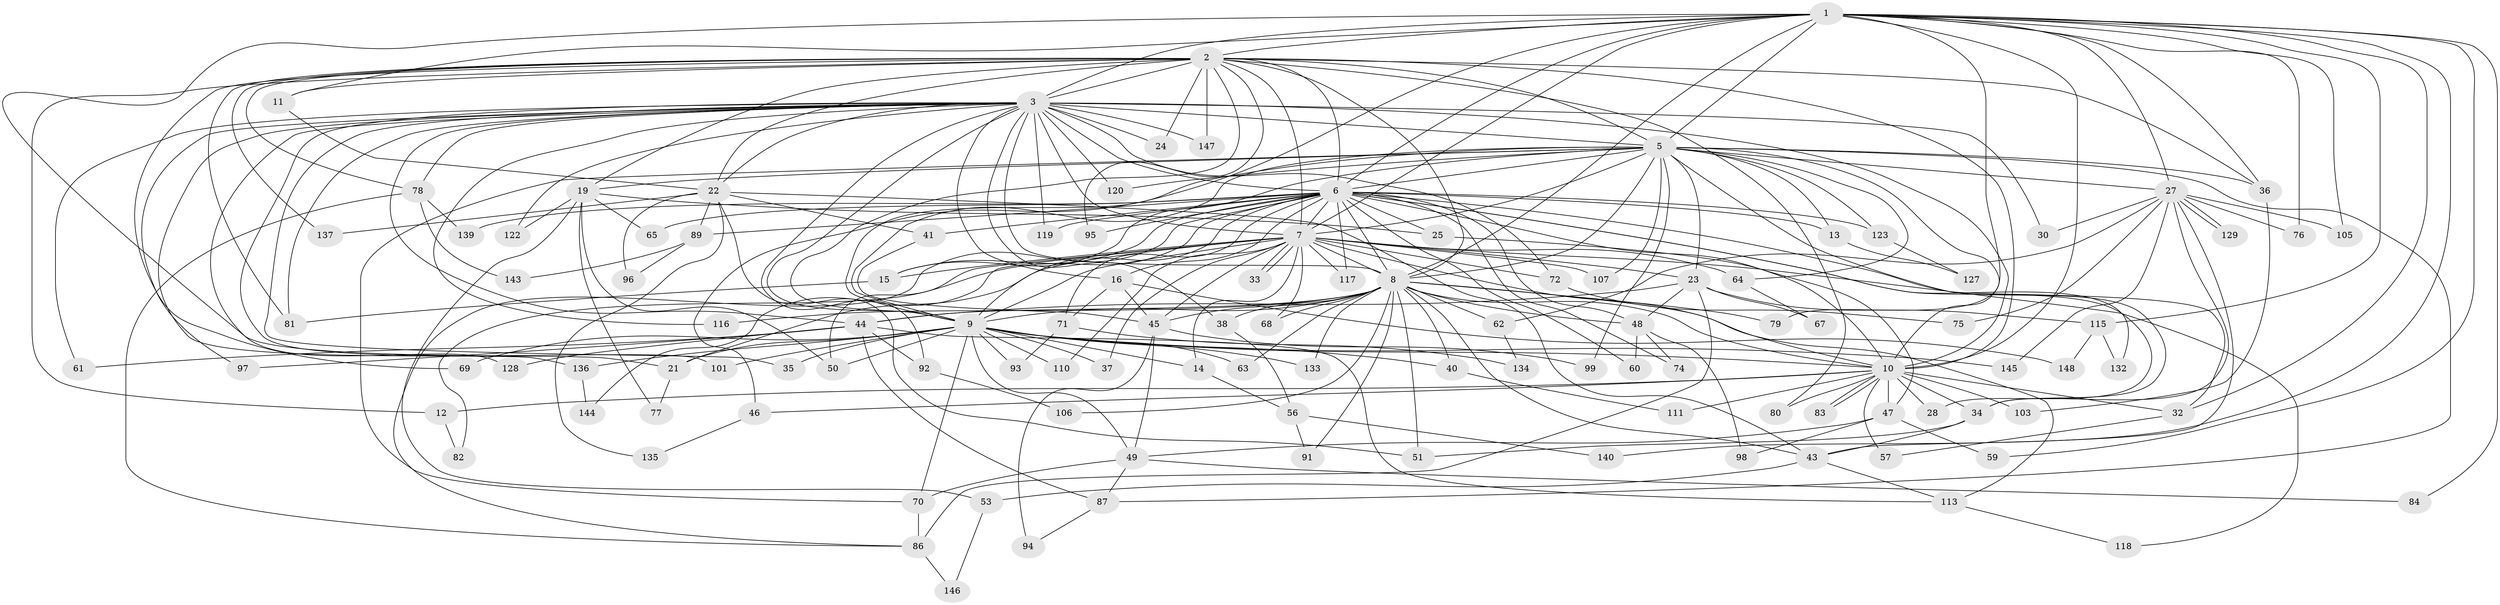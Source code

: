 // original degree distribution, {23: 0.013422818791946308, 21: 0.006711409395973154, 15: 0.006711409395973154, 27: 0.013422818791946308, 25: 0.013422818791946308, 28: 0.006711409395973154, 24: 0.006711409395973154, 3: 0.2214765100671141, 4: 0.12751677852348994, 8: 0.013422818791946308, 2: 0.5033557046979866, 9: 0.006711409395973154, 13: 0.006711409395973154, 5: 0.026845637583892617, 7: 0.006711409395973154, 6: 0.020134228187919462}
// Generated by graph-tools (version 1.1) at 2025/41/03/06/25 10:41:42]
// undirected, 114 vertices, 267 edges
graph export_dot {
graph [start="1"]
  node [color=gray90,style=filled];
  1 [super="+100"];
  2 [super="+18"];
  3 [super="+4"];
  5 [super="+88"];
  6 [super="+26"];
  7 [super="+90"];
  8 [super="+54"];
  9 [super="+31"];
  10 [super="+20"];
  11;
  12 [super="+66"];
  13;
  14;
  15 [super="+17"];
  16 [super="+141"];
  19 [super="+142"];
  21 [super="+42"];
  22 [super="+29"];
  23 [super="+52"];
  24;
  25;
  27 [super="+131"];
  28;
  30 [super="+108"];
  32 [super="+114"];
  33;
  34 [super="+109"];
  35;
  36 [super="+55"];
  37;
  38 [super="+39"];
  40;
  41;
  43 [super="+124"];
  44 [super="+58"];
  45 [super="+85"];
  46;
  47 [super="+102"];
  48 [super="+73"];
  49 [super="+125"];
  50;
  51 [super="+138"];
  53;
  56;
  57;
  59;
  60;
  61;
  62;
  63;
  64;
  65;
  67;
  68;
  69;
  70;
  71;
  72;
  74;
  75;
  76;
  77;
  78 [super="+112"];
  79;
  80;
  81 [super="+104"];
  82;
  83;
  84;
  86 [super="+149"];
  87;
  89;
  91;
  92;
  93;
  94;
  95;
  96;
  97;
  98;
  99;
  101;
  103;
  105 [super="+121"];
  106;
  107;
  110;
  111;
  113 [super="+130"];
  115;
  116;
  117;
  118;
  119;
  120;
  122;
  123 [super="+126"];
  127;
  128;
  129;
  132;
  133;
  134;
  135;
  136;
  137;
  139;
  140;
  143;
  144;
  145;
  146;
  147;
  148;
  1 -- 2;
  1 -- 3 [weight=2];
  1 -- 5;
  1 -- 6;
  1 -- 7;
  1 -- 8;
  1 -- 9 [weight=2];
  1 -- 10;
  1 -- 11;
  1 -- 21;
  1 -- 27;
  1 -- 36;
  1 -- 59;
  1 -- 76;
  1 -- 79;
  1 -- 84;
  1 -- 105;
  1 -- 115;
  1 -- 140;
  1 -- 32;
  2 -- 3 [weight=2];
  2 -- 5;
  2 -- 6 [weight=2];
  2 -- 7;
  2 -- 8;
  2 -- 9;
  2 -- 10;
  2 -- 11;
  2 -- 12;
  2 -- 19;
  2 -- 24;
  2 -- 69;
  2 -- 80;
  2 -- 81;
  2 -- 95;
  2 -- 147;
  2 -- 22;
  2 -- 137;
  2 -- 78;
  2 -- 36;
  3 -- 5 [weight=2];
  3 -- 6 [weight=2];
  3 -- 7 [weight=2];
  3 -- 8 [weight=2];
  3 -- 9 [weight=2];
  3 -- 10 [weight=3];
  3 -- 30 [weight=2];
  3 -- 78;
  3 -- 116;
  3 -- 136;
  3 -- 147;
  3 -- 128;
  3 -- 72;
  3 -- 16;
  3 -- 81;
  3 -- 22;
  3 -- 24;
  3 -- 92;
  3 -- 97;
  3 -- 35;
  3 -- 101;
  3 -- 38;
  3 -- 119;
  3 -- 120;
  3 -- 122;
  3 -- 61;
  3 -- 44;
  5 -- 6;
  5 -- 7;
  5 -- 8;
  5 -- 9;
  5 -- 10;
  5 -- 13;
  5 -- 15;
  5 -- 19;
  5 -- 23;
  5 -- 27;
  5 -- 34;
  5 -- 36;
  5 -- 46;
  5 -- 64;
  5 -- 70;
  5 -- 99;
  5 -- 107;
  5 -- 120;
  5 -- 123 [weight=2];
  5 -- 87;
  6 -- 7 [weight=2];
  6 -- 8 [weight=2];
  6 -- 9;
  6 -- 10;
  6 -- 13;
  6 -- 15;
  6 -- 16;
  6 -- 25;
  6 -- 32;
  6 -- 41;
  6 -- 48 [weight=2];
  6 -- 60;
  6 -- 65;
  6 -- 86;
  6 -- 95;
  6 -- 117;
  6 -- 119;
  6 -- 123;
  6 -- 132;
  6 -- 71;
  6 -- 74;
  6 -- 139;
  6 -- 50;
  6 -- 89;
  6 -- 28;
  7 -- 8;
  7 -- 9;
  7 -- 10;
  7 -- 14;
  7 -- 23 [weight=2];
  7 -- 33;
  7 -- 33;
  7 -- 37;
  7 -- 45;
  7 -- 64;
  7 -- 68;
  7 -- 72;
  7 -- 82;
  7 -- 107;
  7 -- 110;
  7 -- 117;
  7 -- 118;
  7 -- 144;
  7 -- 21;
  7 -- 15;
  8 -- 9;
  8 -- 10;
  8 -- 40;
  8 -- 43;
  8 -- 44;
  8 -- 45;
  8 -- 48;
  8 -- 51;
  8 -- 62;
  8 -- 63;
  8 -- 79;
  8 -- 91;
  8 -- 106;
  8 -- 113;
  8 -- 116;
  8 -- 133;
  8 -- 68;
  8 -- 38;
  9 -- 10;
  9 -- 14;
  9 -- 21;
  9 -- 35;
  9 -- 37;
  9 -- 40;
  9 -- 49;
  9 -- 50;
  9 -- 69;
  9 -- 70;
  9 -- 93;
  9 -- 101;
  9 -- 133;
  9 -- 136;
  9 -- 145;
  9 -- 110;
  9 -- 63;
  10 -- 12 [weight=2];
  10 -- 28;
  10 -- 32;
  10 -- 34;
  10 -- 46;
  10 -- 47;
  10 -- 57;
  10 -- 80;
  10 -- 83;
  10 -- 83;
  10 -- 103;
  10 -- 111;
  11 -- 22;
  12 -- 82;
  13 -- 127;
  14 -- 56;
  15 -- 81;
  16 -- 71;
  16 -- 148;
  16 -- 45;
  19 -- 25;
  19 -- 53;
  19 -- 65;
  19 -- 77;
  19 -- 122;
  19 -- 50;
  21 -- 77;
  22 -- 89;
  22 -- 96;
  22 -- 135;
  22 -- 137;
  22 -- 41;
  22 -- 43;
  22 -- 51;
  23 -- 44;
  23 -- 48;
  23 -- 115;
  23 -- 67;
  23 -- 86;
  25 -- 47;
  27 -- 30;
  27 -- 43;
  27 -- 62;
  27 -- 75;
  27 -- 76;
  27 -- 105 [weight=2];
  27 -- 129;
  27 -- 129;
  27 -- 145;
  27 -- 34;
  32 -- 57;
  34 -- 51;
  34 -- 43;
  36 -- 103;
  38 -- 56;
  40 -- 111;
  41 -- 45;
  43 -- 53;
  43 -- 113;
  44 -- 61;
  44 -- 87;
  44 -- 92;
  44 -- 128;
  44 -- 97;
  44 -- 113;
  45 -- 49;
  45 -- 94;
  45 -- 99;
  46 -- 135;
  47 -- 59;
  47 -- 98;
  47 -- 49;
  48 -- 60;
  48 -- 74;
  48 -- 98;
  49 -- 84;
  49 -- 87;
  49 -- 70;
  53 -- 146;
  56 -- 91;
  56 -- 140;
  62 -- 134;
  64 -- 67;
  70 -- 86;
  71 -- 93;
  71 -- 134;
  72 -- 75;
  78 -- 143;
  78 -- 139;
  78 -- 86;
  86 -- 146;
  87 -- 94;
  89 -- 96;
  89 -- 143;
  92 -- 106;
  113 -- 118;
  115 -- 132;
  115 -- 148;
  123 -- 127;
  136 -- 144;
}
